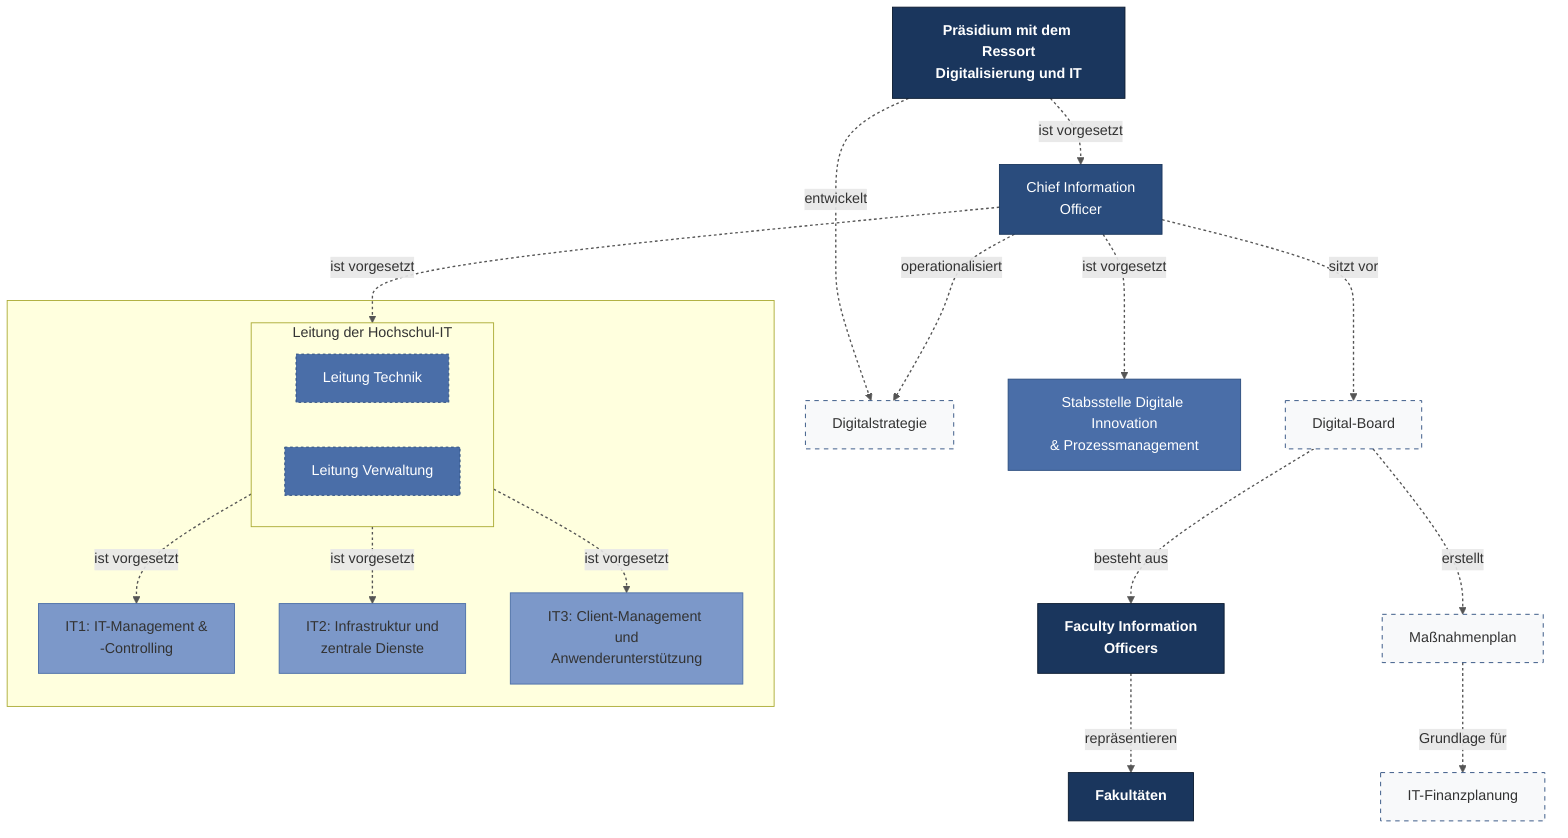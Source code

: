%%{init: {
  "theme": "dark", 
  "themeVariables": {
    "fontFamily": "'FF Unit Pro', cursive, sans-serif", 
    "fontSize": "20px",
    "primaryColor": "#fafafa",
    "primaryBorderColor": "#333333",
    "background": "#fffdf8",
    "mainBkg": "#fffdf8",
    "lineColor": "#555555",
    "textColor": "#666666"
  }, 
  "flowchart": {
    "diagramPadding": 32, 
    "nodeSpacing": 50, 
    "rankSpacing": 70, 
    "curve": "basis"
  }
}}%%
%%{ init: { 'flowchart': { 'curve': 'basis', "defaultRenderer": "dagre" } } }%%
flowchart TB
    %% Stile für den Handgezeichnet-Look
    linkStyle default stroke:#555555,stroke-width:1.5px,stroke-dasharray: 3 3
   
    %% Präsidium direkt unter HDN
    PraesidiumIT["Präsidium mit dem Ressort<br/>Digitalisierung und IT"]:::ebene1

    %% SDIP (Stabsstelle) - zuerst definiert außerhalb
    
    %% CIO - nach SDIP definiert
    CIO["Chief Information<br/>Officer"]:::ebene2
    
    %% Missing definitions
    Digitalstrategie["Digitalstrategie"]:::ebene2_stab
    DigitalBoard["Digital-Board"]:::ebene2_stab
    
    %% Digitalstrategie wird vom Präsidium entwickelt
    PraesidiumIT --> |"entwickelt"| Digitalstrategie

        %% Ebene 4 - Ausführende Ebene
        FIOs["Faculty Information<br/>Officers"]:::ebene1
        Massnahmenplan["Maßnahmenplan"]:::ebene2_stab
        Finanzplanung["IT-Finanzplanung"]:::ebene2_stab

        %% Verbindungen zu den spezifischen IT-Organisationseinheiten
        DigitalBoard --> |"besteht aus"| FIOs
        DigitalBoard --> |"erstellt"| Massnahmenplan
        FIOs --> |"repräsentieren"| Fakultaeten
        Massnahmenplan --> |"Grundlage für"| Finanzplanung

    Fakultaeten["Fakultäten"]:::ebene1

    %% Hierarchische Beziehungen
    %% CIO ist der SDIP vorgesetzt
    CIO --> |"ist vorgesetzt"| SDIP
    
    PraesidiumIT --> |"ist vorgesetzt"| CIO
    
    CIO --> |"operationalisiert"| Digitalstrategie
    CIO --> |"sitzt vor"| DigitalBoard
    CIO --> |"ist vorgesetzt"| Dezernatsleitung  

    %% SDIP außerhalb der IT-Organisation
    SDIP["Stabsstelle Digitale Innovation<br/>& Prozessmanagement"]:::ebene3
    
    %% SDIP Untereinheiten (auskommentiert)
    %% PMO["Prozessmanagement (PMO)"]:::ebene4
    %% DTO["Digitalisierung (DTO)"]:::ebene4
    %% AIO["KI in der Verwaltung (AIO)"]:::ebene4

    %% HochschulIT-Subgraph (nur für Dezernatsleitung und IT-Bereiche)
    subgraph HochschulIT[" "]
            direction LR
            
            subgraph Dezernatsleitung["Leitung der Hochschul-IT"]
                direction LR
                Tech["Leitung Technik"]:::ebene3
                Org["Leitung Verwaltung"]:::ebene3
            end

            IT1["IT1: IT-Management &<br/>-Controlling"]:::ebene4
            IT2["IT2: Infrastruktur und<br/>zentrale Dienste"]:::ebene4
            IT3["IT3: Client-Management und<br/>Anwenderunterstützung"]:::ebene4

        Dezernatsleitung --> |"ist vorgesetzt"|IT1
        Dezernatsleitung --> |"ist vorgesetzt"|IT2
        Dezernatsleitung --> |"ist vorgesetzt"|IT3
    end
    
    %% SDIP Verbindungen (auskommentiert)
    %% SDIP --> |"umfasst"| PMO
    %% SDIP --> |"umfasst"| DTO
    %% SDIP --> |"umfasst"| AIO

    
    %% Professionelle Farbdefinitionen für die hierarchischen Ebenen
    classDef ebene0 fill:#E6F3FF,stroke:#B3D9FF,stroke-width:1px,color:#333333
    classDef ebene1 fill:#1A365D,stroke:#0A1A2F,stroke-width:1px,color:#FFFFFF,font-weight:bold
    classDef ebene2 fill:#2A4C7D,stroke:#1A365D,stroke-width:1px,color:#FFFFFF
    classDef ebene2_alt fill:#8B5A3C,stroke:#5D3A26,stroke-width:1px,color:#FFFFFF
    classDef ebene2_stab fill:#F8F9FA,stroke:#2A4C7D,stroke-width:1px,stroke-dasharray:5 5,color:#333333
    classDef ebene3 fill:#4A6EA8,stroke:#2A4C7D,stroke-width:1px,color:#FFFFFF
    classDef ebene4 fill:#7C98C9,stroke:#4A6EA8,stroke-width:1px,color:#333333
    classDef ebene5 fill:#A8BCDF,stroke:#7C98C9,stroke-width:1px,color:#333333

    style Org stroke-dasharray:3 3
    style Tech stroke-dasharray:3 3